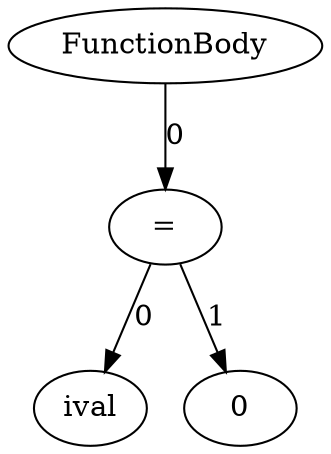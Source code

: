 strict digraph "" {
	node [label="\N"];
	139958019655856	[label=FunctionBody];
	139958019655904	[label="="];
	139958019655856 -> 139958019655904	[label=0];
	139958019655472	[label=ival];
	139958019655904 -> 139958019655472	[label=0];
	139958017543280	[label=0];
	139958019655904 -> 139958017543280	[label=1];
}
